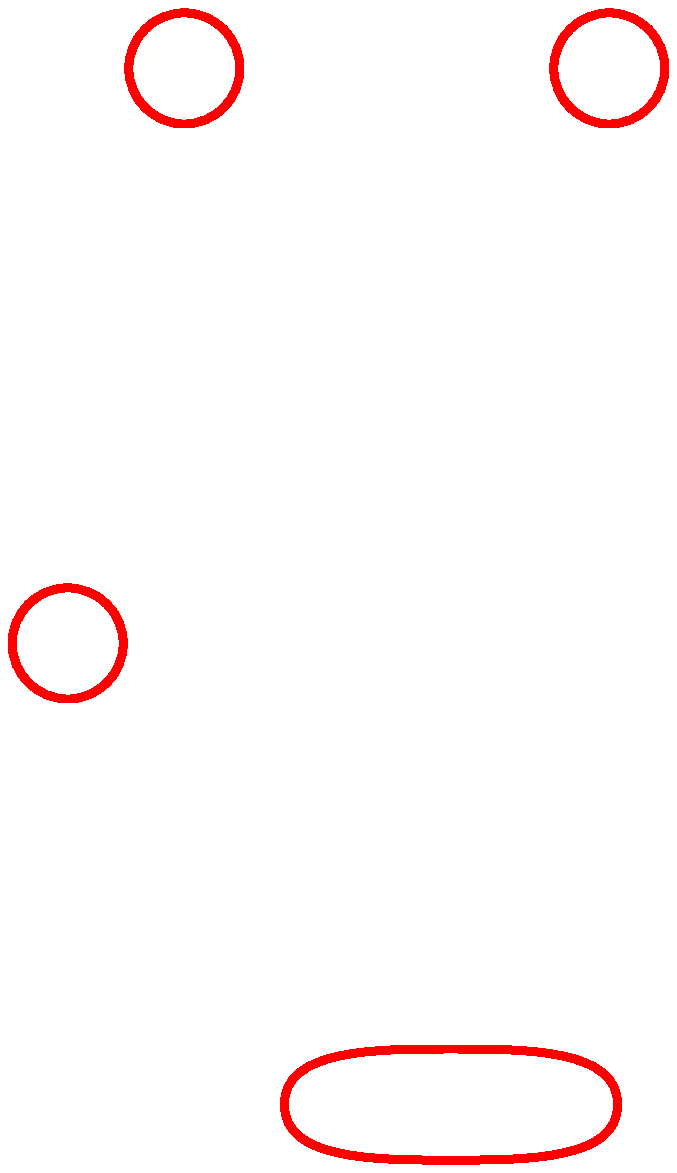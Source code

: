 input boxes;

beginfig(0);
externalfigure "./anno-error-1.png" xscaled 373bp yscaled 908bp;

circlesize=20bp;

circleit.a();
circleit.b();
circleit.c();
circleit.d();

a.c=(111bp, 578bp);
a.dx = a.dy = circlesize;

b.c=(264bp, 578bp);
b.dx = b.dy = circlesize;

c.c=(69bp, 371bp);
c.dx = c.dy = circlesize;


d.c=(207bp, 205bp);
d.dx/3 = d.dy = circlesize;

pickup pencircle scaled 3pt
draw bpath(a) withcolor red;
draw bpath(b) withcolor red;
draw bpath(c) withcolor red;
draw bpath(d) withcolor red;

endfig;


end;